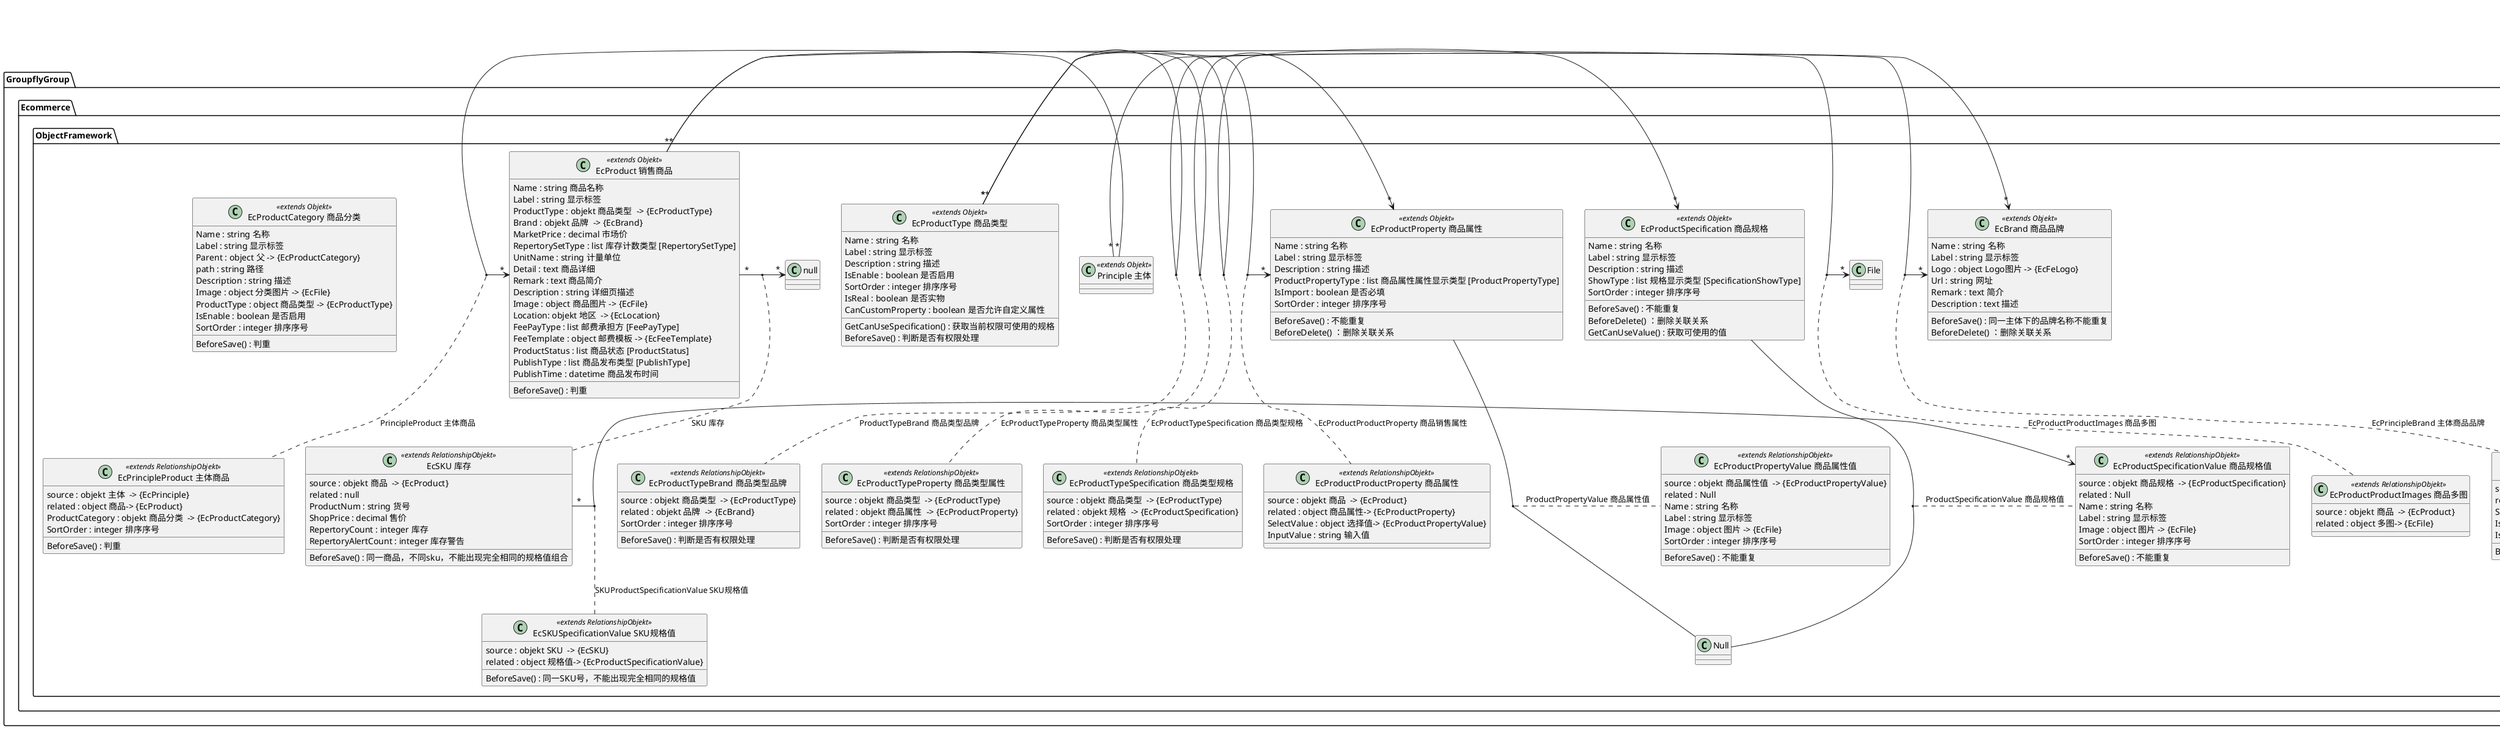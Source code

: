 @startuml
Title 生成时间: %date%
namespace GroupflyGroup.Ecommerce.ObjectFramework{

    class Principle as "Principle 主体"<< extends Objekt>>{
    }

    class Null{
        
    }

    class EcBrand as "EcBrand 商品品牌"<<extends Objekt>>{
        Name : string 名称
        Label : string 显示标签
        Logo : object Logo图片 -> {EcFeLogo}
        Url : string 网址
        Remark : text 简介
        Description : text 描述
        BeforeSave() : 同一主体下的品牌名称不能重复
        BeforeDelete() ：删除关联关系
    }


    '1、主体与主体的品牌的关联
    '2、主体与上级主体的品牌的关联
    Principle "*" -> "*" EcBrand 
    (Principle,EcBrand) .. EcPrincipleBrand : EcPrincipleBrand 主体商品品牌
    class  EcPrincipleBrand  as "EcPrincipleBrand 主体商品品牌"<<extends RelationshipObjekt>>{
        source : objekt 主体  -> {EcPrinciple}
        related : objekt 商品品牌  -> {EcBrand} 
        SortOrder : integer 排序序号
        IsEnable : boolean 是否启用
        IsCommend : boolean 是否推荐
        BeforeSave() :同一主体关联同一品牌只能关联一次,不能关联上级域以外的品牌
    }

    
    class EcProductSpecification as "EcProductSpecification 商品规格"<<extends Objekt>>{
        Name : string 名称
        Label : string 显示标签
        Description : string 描述
        ShowType : list 规格显示类型 [SpecificationShowType]
        SortOrder : integer 排序序号
        BeforeSave() : 不能重复
        BeforeDelete() ：删除关联关系
        GetCanUseValue() : 获取可使用的值
    }

  
    (EcProductSpecification,Null) .. EcProductSpecificationValue : ProductSpecificationValue 商品规格值
    class EcProductSpecificationValue as "EcProductSpecificationValue 商品规格值"<<extends RelationshipObjekt>>{
        source : objekt 商品规格  -> {EcProductSpecification}
        related : Null
        Name : string 名称
        Label : string 显示标签
        Image : object 图片 -> {EcFile}
        SortOrder : integer 排序序号
        BeforeSave() : 不能重复
        
    }


    class EcProductProperty as "EcProductProperty 商品属性"<<extends Objekt>>{
        Name : string 名称
        Label : string 显示标签
        Description : string 描述
        ProductPropertyType : list 商品属性属性显示类型 [ProductPropertyType]
        IsImport : boolean 是否必填
        SortOrder : integer 排序序号
        BeforeSave() : 不能重复
        BeforeDelete() ：删除关联关系
       
    }


    (EcProductProperty,Null) .. EcProductPropertyValue : ProductPropertyValue 商品属性值
    class EcProductPropertyValue as "EcProductPropertyValue 商品属性值"<<extends RelationshipObjekt>>{
        source : objekt 商品属性值  -> {EcProductPropertyValue}
        related : Null
        Name : string 名称
        Label : string 显示标签
        Image : object 图片 -> {EcFile}
        SortOrder : integer 排序序号
        BeforeSave() : 不能重复
    }

    class EcProductType as "EcProductType 商品类型"<<extends Objekt>>{
        Name : string 名称
        Label : string 显示标签
        Description : string 描述
        IsEnable : boolean 是否启用
        SortOrder : integer 排序序号
        IsReal : boolean 是否实物
        CanCustomProperty : boolean 是否允许自定义属性
        GetCanUseSpecification() : 获取当前权限可使用的规格
        BeforeSave() : 判断是否有权限处理
    }

    '1、所有主体均可以添加规格、规格值。
    '2、可以发现上级域主体被设为可见的的类型、规格、规格值以及相互之间的关联，不能修改和删除。
    '3、可以添加上级域主体的类型和自己的规格的关联，上级域的规格和自己规格值的关联，可以修改和删除由本身添加的关联。
    '4、类型规格规格值，属于本主体和上级主体的对象和关联均可以被使用，除此之外不可见。
    EcProductType "*" -> "*" EcProductSpecification 
    (EcProductType,EcProductSpecification) .. EcProductTypeSpecification : EcProductTypeSpecification 商品类型规格
    class EcProductTypeSpecification  as "EcProductTypeSpecification 商品类型规格"<<extends RelationshipObjekt>>{
        source : objekt 商品类型  -> {EcProductType}
        related : objekt 规格  -> {EcProductSpecification} 
        SortOrder : integer 排序序号
        BeforeSave() : 判断是否有权限处理
    }

    EcProductType "*" -> "*" EcProductProperty 
    (EcProductType,EcProductProperty) .. EcProductTypeProperty : EcProductTypeProperty 商品类型属性
    class EcProductTypeProperty  as "EcProductTypeProperty 商品类型属性"<<extends RelationshipObjekt>>{
        source : objekt 商品类型  -> {EcProductType}
        related : objekt 商品属性  -> {EcProductProperty} 
        SortOrder : integer 排序序号
        BeforeSave() : 判断是否有权限处理
    }

    EcProductType "*" -> "*" EcBrand 
    (EcProductType,EcBrand) .. EcProductTypeBrand : ProductTypeBrand 商品类型品牌
    class EcProductTypeBrand  as "EcProductTypeBrand 商品类型品牌"<<extends RelationshipObjekt>>{
        source : objekt 商品类型  -> {EcProductType}
        related : objekt 品牌  -> {EcBrand} 
        SortOrder : integer 排序序号
        BeforeSave() : 判断是否有权限处理
    }

    'UI
    '品牌搜索：所属商品类型关联的品牌
    '属性搜索：所属商品类型关联的类型为单选或多选并且IsSearch为True的属性
    '价格区间：通过计算，与分类关联
    class EcProductCategory as "EcProductCategory 商品分类"<<extends Objekt>>{
        Name : string 名称
        Label : string 显示标签
        Parent : object 父 -> {EcProductCategory}
        path : string 路径
        Description : string 描述
        Image : object 分类图片 -> {EcFile}
        ProductType : object 商品类型 -> {EcProductType}
        IsEnable : boolean 是否启用
        SortOrder : integer 排序序号
        BeforeSave() : 判重
    }


    '自定义属性，通过对象特性实现
    class EcProduct as "EcProduct 销售商品"<<extends Objekt>>{
        Name : string 商品名称
        Label : string 显示标签
        ProductType : objekt 商品类型  -> {EcProductType}
        Brand : objekt 品牌  -> {EcBrand} 
        MarketPrice : decimal 市场价
        RepertorySetType : list 库存计数类型 [RepertorySetType]
        UnitName : string 计量单位
        Detail : text 商品详细
        Remark : text 商品简介
        Description : string 详细页描述
        Image : object 商品图片 -> {EcFile}
        Location: objekt 地区  -> {EcLocation}
        FeePayType : list 邮费承担方 [FeePayType]
        FeeTemplate : object 邮费模板 -> {EcFeeTemplate} 
        ProductStatus : list 商品状态 [ProductStatus]
        PublishType : list 商品发布类型 [PublishType]
        PublishTime : datetime 商品发布时间
        BeforeSave() : 判重
    }

    EcProduct "*" -> "*" File 
    (EcProduct,File) .. EcProductProductImages : EcProductProductImages 商品多图
    class EcProductProductImages as "EcProductProductImages 商品多图"<<extends RelationshipObjekt>>{
        source : objekt 商品  -> {EcProduct}
        related : object 多图-> {EcFile}
    }

    EcProduct "*" -> "*" EcProductProperty 
    (EcProduct,EcProductProperty) .. EcProductProductProperty : EcProductProductProperty 商品销售属性
    class EcProductProductProperty as "EcProductProductProperty 商品属性"<<extends RelationshipObjekt>>{
        source : objekt 商品  -> {EcProduct}
        related : object 商品属性-> {EcProductProperty}
        SelectValue : object 选择值-> {EcProductPropertyValue}
        InputValue : string 输入值
    }
    
    '同一商品，不同sku，不能出现完全相同的规格值组合


    EcProduct "*" -> "*" null 
    (EcProduct,null) .. EcSKU : SKU 库存
    class EcSKU as "EcSKU 库存"<<extends RelationshipObjekt>>{
        source : objekt 商品  -> {EcProduct}
        related : null
        ProductNum : string 货号
        ShopPrice : decimal 售价
        RepertoryCount : integer 库存
        RepertoryAlertCount : integer 库存警告
        BeforeSave() : 同一商品，不同sku，不能出现完全相同的规格值组合
    }


    '同一SKU号，不能出现完全相同的规格值
    EcSKU "*" -> "*" EcProductSpecificationValue 
    (EcSKU,EcProductSpecificationValue) .. EcSKUSpecificationValue : SKUProductSpecificationValue SKU规格值
    class EcSKUSpecificationValue as "EcSKUSpecificationValue SKU规格值"<<extends RelationshipObjekt>>{
        source : objekt SKU  -> {EcSKU}
        related : object 规格值-> {EcProductSpecificationValue}
        BeforeSave() : 同一SKU号，不能出现完全相同的规格值
    }

    'EcProduct "*" -> "*" Principle 
    '(EcProduct,Principle) .. EcProductSellerProductStatusLog : ProductSellerProductStatusLog 商品状态处理记录
    'class EcProductSellerProductStatusLog as "EcProductSellerProductStatusLog 商品状态处理记录"<<extends RelationshipObjekt>>{
        'source : object 商品-> {EcProduct}
        'related : object 主体-> {EcPrinciple}
        'OldProductStatus : list 商品状态 [ProductStatus]
        'NewProductStatus : list 商品状态 [ProductStatus]
    '}

    Principle "*" -> "*" EcProduct 
    (Principle,EcProduct) .. EcPrincipleProduct : PrincipleProduct 主体商品
    class EcPrincipleProduct as "EcPrincipleProduct 主体商品"<<extends RelationshipObjekt>>{
        source : objekt 主体  -> {EcPrinciple}
        related : object 商品-> {EcProduct}
        ProductCategory : objekt 商品分类  -> {EcProductCategory} 
        SortOrder : integer 排序序号
        BeforeSave() : 判重
    }
}

object "SpecificationShowType: List" as SpecificationShowType{
    name = "SpecificationShowType"
    label ="规格显示类型"
}
object "Writing: Value" as Writing{
    name = "Writing"
    label ="文字"
}
object "Image: Value" as Image{
    name = "Image"
    label ="图片"
}
SpecificationShowType *- Characters
SpecificationShowType *- Image

object "ProductPropertyType: List" as ProductPropertyType{
    name = "ProductPropertyType"
    label ="商品属性类型"
}
object "Single: Value" as Single{
    name = "Single"
    label ="单选"
}
object "Multi: Value" as Multi{
    name = "Multi"
    label ="多选"
}
object "Text: Value" as Text{
    name = "Text"
    label ="文本"
}
ProductPropertyType *- Single
ProductPropertyType *- Multi
ProductPropertyType *- Text


object "ProductStatus: List" as ProductStatus{
    name = "ProductStatus"
    label ="商品状态"
}
object "OnSale: Value" as OnSale{
    name = "OnSale"
    label ="上架"
}
object "OffSale: Value" as OffSale{
    name = "OffSale"
    label ="下架"
}
object "Enabled: Value" as Enabled{
    name = "Enabled"
    label ="启售"
}
object "Disabled: Value" as Disabled{
    name = "Disabled"
    label ="禁售"
}
object "Illegal: Value" as Illegal{
    name = "Illegal"
    label ="非法"
}
object "Legal: Value" as Legal{
    name = "Legal"
    label ="合法"
}
ProductStatus *- OnSale
ProductStatus *- OffSale
ProductStatus *- Enabled
ProductStatus *- Disabled
ProductStatus *- Illegal
ProductStatus *- Legal

object "RepertorySetType: List" as RepertorySetType{
    name = "RepertorySetType"
    label ="库存计数类型"
}
object "OnPaid: Value" as OnPaid{
    name = "OnSale"
    label ="付款减库存"
}
object "OnBooked: Value" as OnBooked{
    name = "OnBooked"
    label ="拍下减库存"
}
RepertorySetType *- OnPaid
RepertorySetType *- OnBooked

object "FeePayType: List" as FeePayType{
    name = "FeePayType"
    label ="邮费承担方"
}
object "Seller: Value" as Seller{
    name = "Seller"
    label ="卖家"
}
object "Buyer: Value" as Buyer{
    name = "Buyer"
    label ="买家"
}
FeePayType *- Seller
FeePayType *- Buyer


object "PublishType: List" as PublishType{
    name = "PublishType"
    label ="商品发布类型"
}
object "Now: Value" as Now{
    name = "Now"
    label ="立即发布"
}
object "OnTime: Value" as OnTime{
    name = "Seller"
    label ="定时发布"
}
object "Keep: Value" as Keep{
    name = "Keep"
    label ="暂不发布"
}
PublishType *- Now
PublishType *- OnTime
PublishType *- Keep




@enduml



